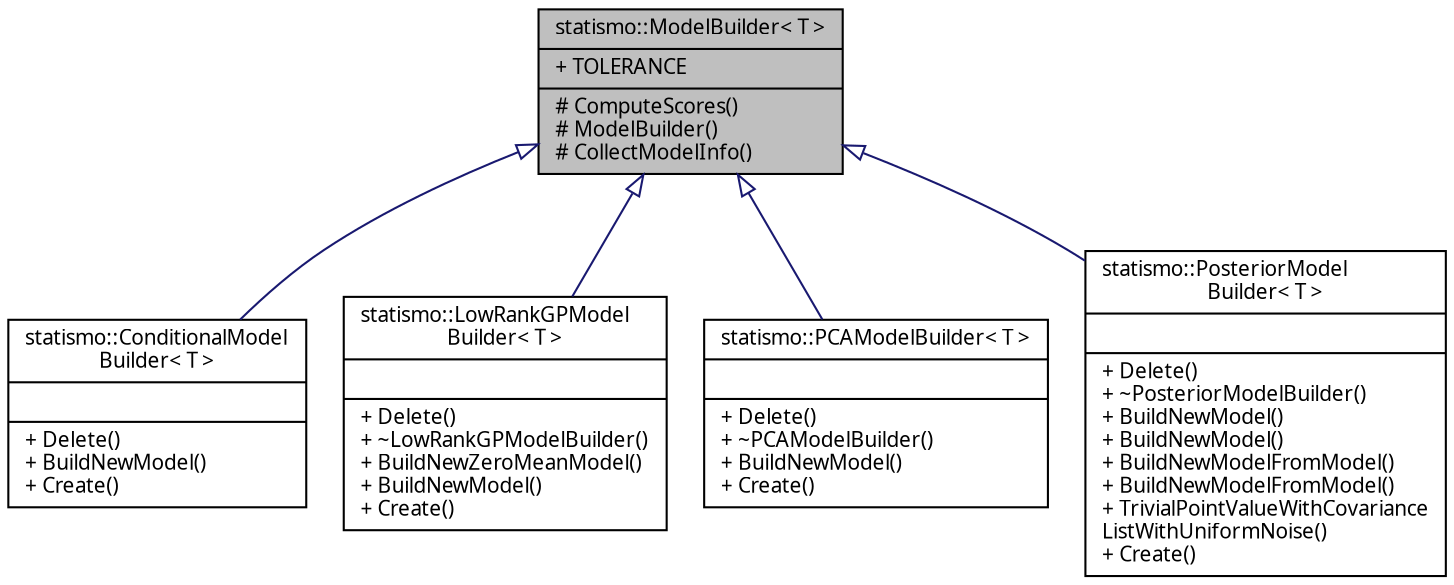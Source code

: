 digraph "statismo::ModelBuilder&lt; T &gt;"
{
  edge [fontname="FreeSans.ttf",fontsize="10",labelfontname="FreeSans.ttf",labelfontsize="10"];
  node [fontname="FreeSans.ttf",fontsize="10",shape=record];
  Node1 [label="{statismo::ModelBuilder\< T \>\n|+ TOLERANCE\l|# ComputeScores()\l# ModelBuilder()\l# CollectModelInfo()\l}",height=0.2,width=0.4,color="black", fillcolor="grey75", style="filled" fontcolor="black"];
  Node1 -> Node2 [dir="back",color="midnightblue",fontsize="10",style="solid",arrowtail="onormal",fontname="FreeSans.ttf"];
  Node2 [label="{statismo::ConditionalModel\lBuilder\< T \>\n||+ Delete()\l+ BuildNewModel()\l+ Create()\l}",height=0.2,width=0.4,color="black", fillcolor="white", style="filled",URL="$classstatismo_1_1ConditionalModelBuilder.html",tooltip="Creates a StatisticalModel conditioned on some external data. "];
  Node1 -> Node3 [dir="back",color="midnightblue",fontsize="10",style="solid",arrowtail="onormal",fontname="FreeSans.ttf"];
  Node3 [label="{statismo::LowRankGPModel\lBuilder\< T \>\n||+ Delete()\l+ ~LowRankGPModelBuilder()\l+ BuildNewZeroMeanModel()\l+ BuildNewModel()\l+ Create()\l}",height=0.2,width=0.4,color="black", fillcolor="white", style="filled",URL="$classstatismo_1_1LowRankGPModelBuilder.html"];
  Node1 -> Node4 [dir="back",color="midnightblue",fontsize="10",style="solid",arrowtail="onormal",fontname="FreeSans.ttf"];
  Node4 [label="{statismo::PCAModelBuilder\< T \>\n||+ Delete()\l+ ~PCAModelBuilder()\l+ BuildNewModel()\l+ Create()\l}",height=0.2,width=0.4,color="black", fillcolor="white", style="filled",URL="$classstatismo_1_1PCAModelBuilder.html",tooltip="Creates StatisticalModel using Principal Component Analysis. "];
  Node1 -> Node5 [dir="back",color="midnightblue",fontsize="10",style="solid",arrowtail="onormal",fontname="FreeSans.ttf"];
  Node5 [label="{statismo::PosteriorModel\lBuilder\< T \>\n||+ Delete()\l+ ~PosteriorModelBuilder()\l+ BuildNewModel()\l+ BuildNewModel()\l+ BuildNewModelFromModel()\l+ BuildNewModelFromModel()\l+ TrivialPointValueWithCovariance\lListWithUniformNoise()\l+ Create()\l}",height=0.2,width=0.4,color="black", fillcolor="white", style="filled",URL="$classstatismo_1_1PosteriorModelBuilder.html",tooltip="Given a statistical model (prior) and a set of point constraints (likelihood), generate a new PCA mod..."];
}
